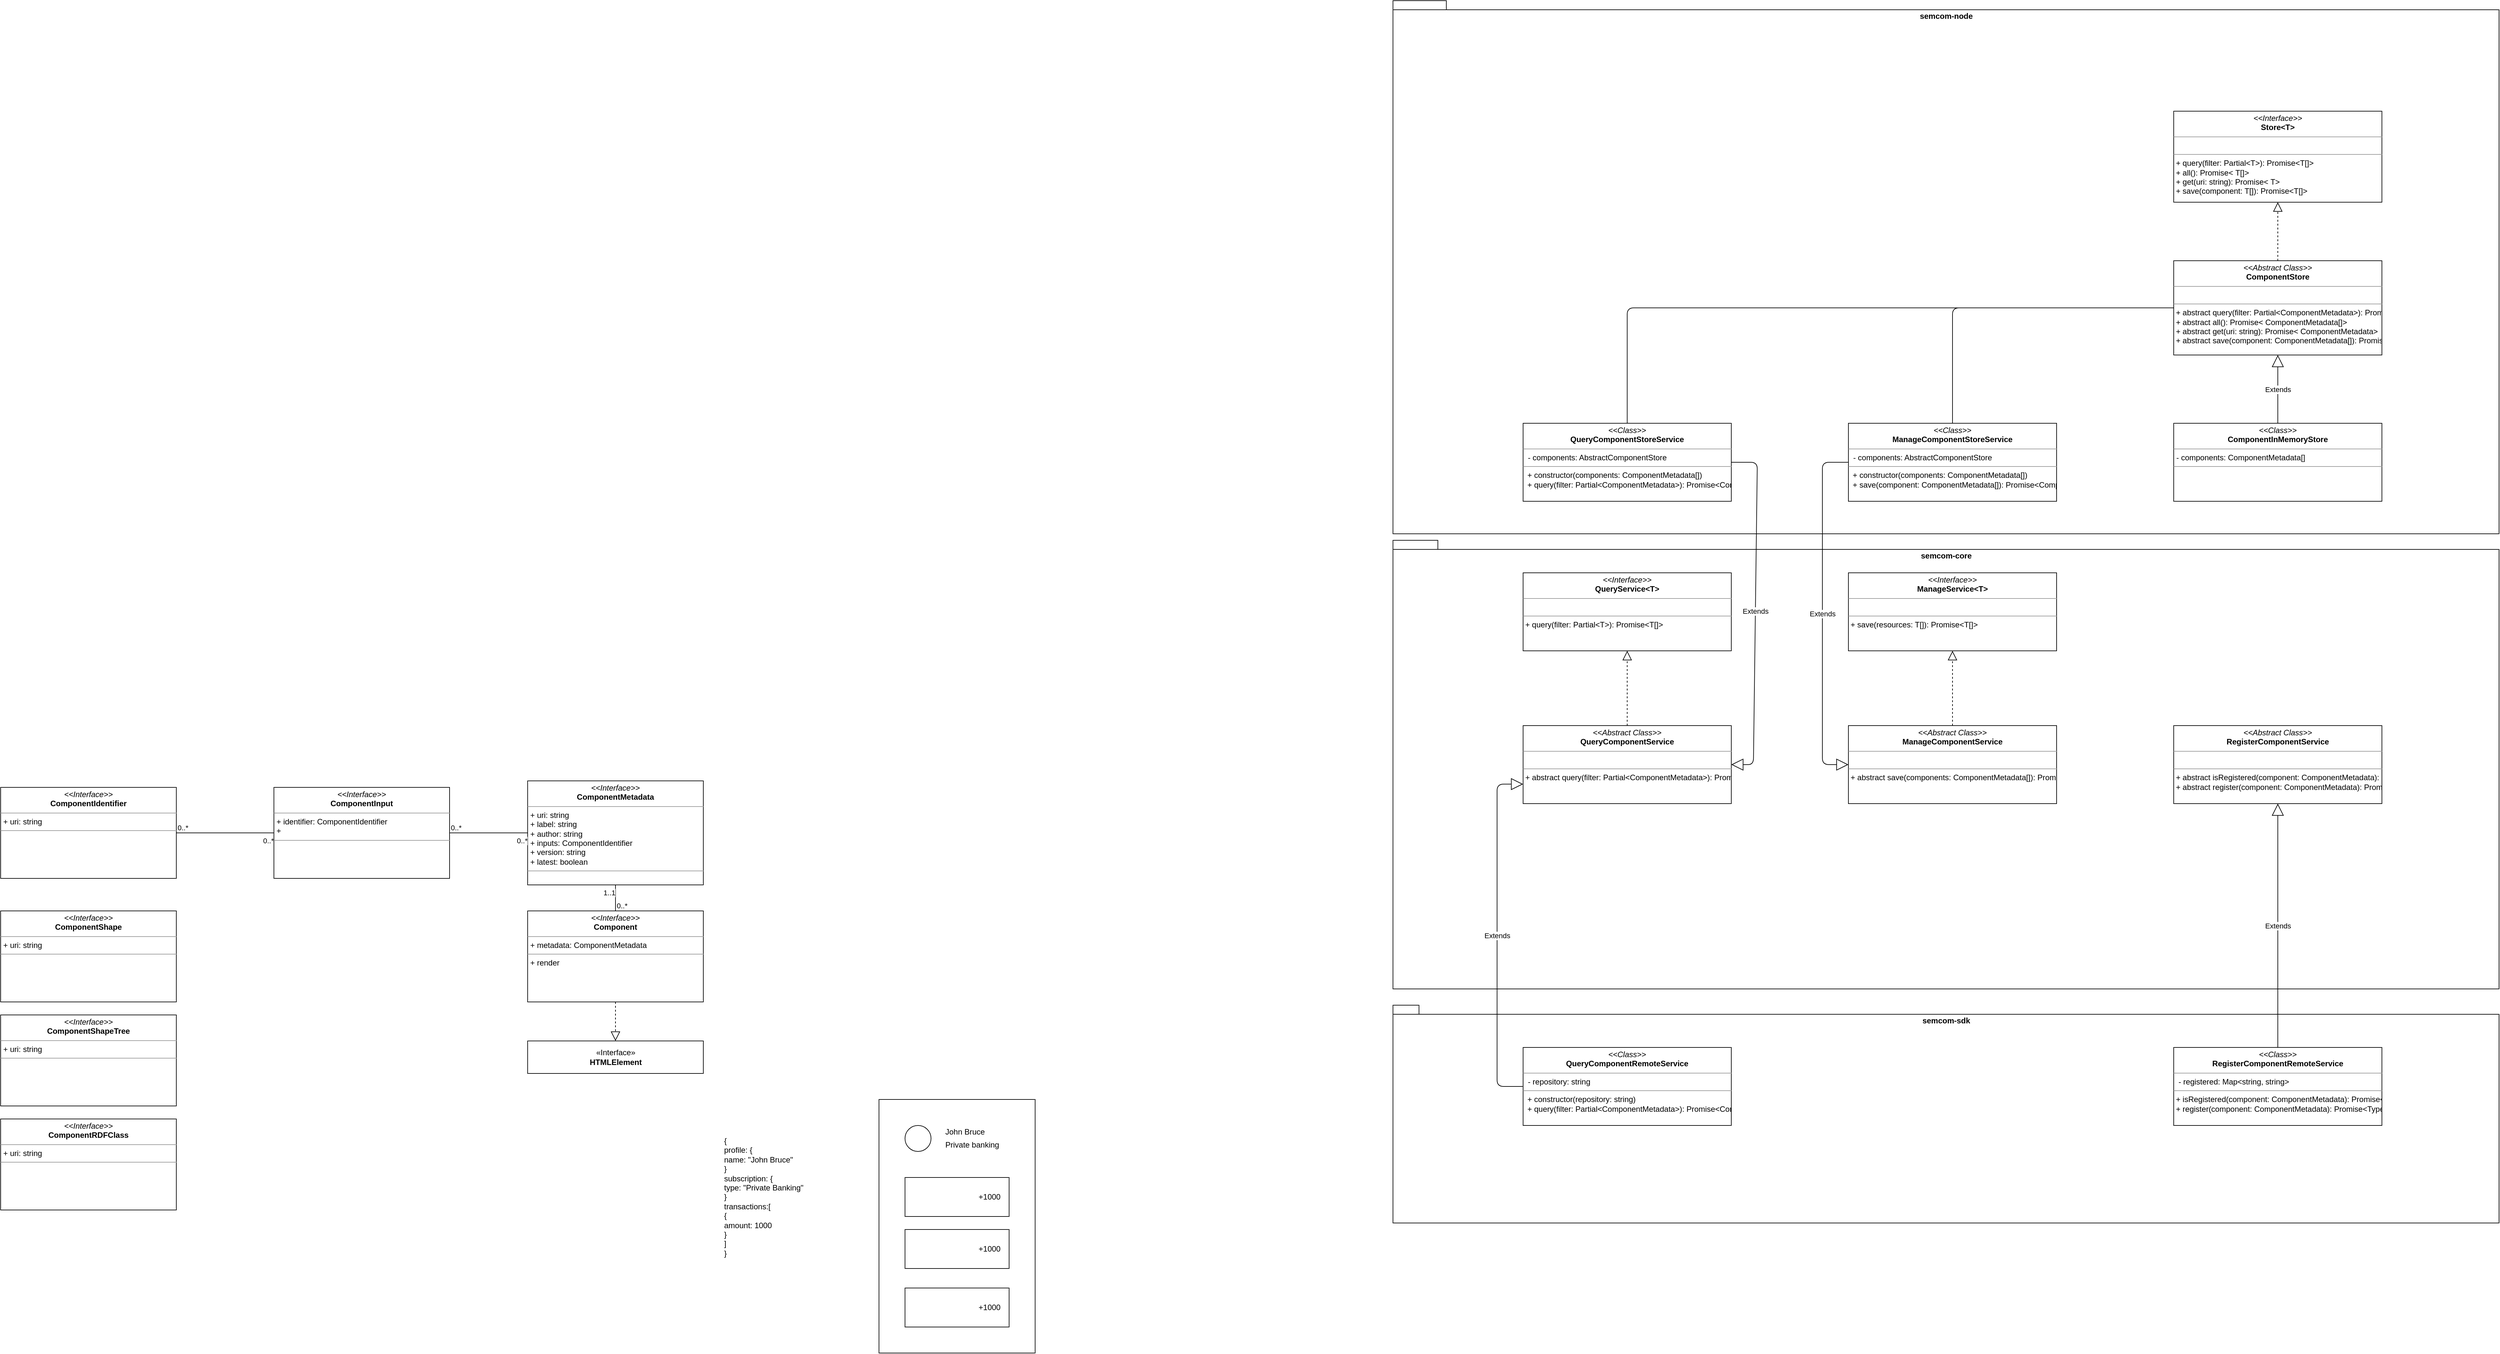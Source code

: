 <mxfile version="14.2.4" type="embed">
    <diagram id="BmUuakXQ_GV8tHtZ7MqW" name="Page-1">
        <mxGraphModel dx="2291" dy="1985" grid="1" gridSize="10" guides="1" tooltips="1" connect="1" arrows="1" fold="1" page="1" pageScale="1" pageWidth="827" pageHeight="1169" math="0" shadow="0">
            <root>
                <mxCell id="0"/>
                <mxCell id="1" parent="0"/>
                <mxCell id="115" value="semcom-node" style="shape=folder;fontStyle=1;spacingTop=10;tabWidth=40;tabHeight=14;tabPosition=left;html=1;verticalAlign=top;" parent="1" vertex="1">
                    <mxGeometry x="1340" y="-960" width="1700" height="820" as="geometry"/>
                </mxCell>
                <mxCell id="101" value="semcom-core" style="shape=folder;fontStyle=1;spacingTop=10;tabWidth=40;tabHeight=14;tabPosition=left;html=1;verticalAlign=top;" parent="1" vertex="1">
                    <mxGeometry x="1340" y="-130" width="1700" height="690" as="geometry"/>
                </mxCell>
                <mxCell id="11" value="&lt;p style=&quot;margin: 0px ; margin-top: 4px ; text-align: center&quot;&gt;&lt;i&gt;&amp;lt;&amp;lt;Interface&amp;gt;&amp;gt;&lt;/i&gt;&lt;br&gt;&lt;b&gt;ComponentMetadata&lt;/b&gt;&lt;/p&gt;&lt;hr size=&quot;1&quot;&gt;&lt;p style=&quot;margin: 0px ; margin-left: 4px&quot;&gt;+ uri: string&lt;/p&gt;&lt;p style=&quot;margin: 0px ; margin-left: 4px&quot;&gt;+ label: string&lt;/p&gt;&lt;p style=&quot;margin: 0px ; margin-left: 4px&quot;&gt;+ author: string&lt;/p&gt;&lt;p style=&quot;margin: 0px ; margin-left: 4px&quot;&gt;+ inputs: ComponentIdentifier&lt;/p&gt;&lt;p style=&quot;margin: 0px ; margin-left: 4px&quot;&gt;+ version: string&lt;br&gt;&lt;/p&gt;&lt;p style=&quot;margin: 0px ; margin-left: 4px&quot;&gt;+ latest: boolean&lt;br&gt;&lt;/p&gt;&lt;hr size=&quot;1&quot;&gt;&lt;p style=&quot;margin: 0px ; margin-left: 4px&quot;&gt;&lt;br&gt;&lt;/p&gt;" style="verticalAlign=top;align=left;overflow=fill;fontSize=12;fontFamily=Helvetica;html=1;" parent="1" vertex="1">
                    <mxGeometry x="10" y="240" width="270" height="160" as="geometry"/>
                </mxCell>
                <mxCell id="14" value="&lt;p style=&quot;margin: 0px ; margin-top: 4px ; text-align: center&quot;&gt;&lt;i&gt;&amp;lt;&amp;lt;Interface&amp;gt;&amp;gt;&lt;/i&gt;&lt;br&gt;&lt;b&gt;Component&lt;/b&gt;&lt;/p&gt;&lt;hr size=&quot;1&quot;&gt;&lt;p style=&quot;margin: 0px ; margin-left: 4px&quot;&gt;+ metadata: ComponentMetadata&lt;/p&gt;&lt;hr size=&quot;1&quot;&gt;&lt;p style=&quot;margin: 0px ; margin-left: 4px&quot;&gt;+ render&lt;/p&gt;" style="verticalAlign=top;align=left;overflow=fill;fontSize=12;fontFamily=Helvetica;html=1;" parent="1" vertex="1">
                    <mxGeometry x="10" y="440" width="270" height="140" as="geometry"/>
                </mxCell>
                <mxCell id="15" value="" style="endArrow=none;html=1;edgeStyle=orthogonalEdgeStyle;exitX=0.5;exitY=0;exitDx=0;exitDy=0;entryX=0.5;entryY=1;entryDx=0;entryDy=0;" parent="1" source="14" target="11" edge="1">
                    <mxGeometry relative="1" as="geometry">
                        <mxPoint x="330" y="350" as="sourcePoint"/>
                        <mxPoint x="490" y="350" as="targetPoint"/>
                    </mxGeometry>
                </mxCell>
                <mxCell id="16" value="0..*" style="edgeLabel;resizable=0;html=1;align=left;verticalAlign=bottom;" parent="15" connectable="0" vertex="1">
                    <mxGeometry x="-1" relative="1" as="geometry"/>
                </mxCell>
                <mxCell id="17" value="1..1" style="edgeLabel;resizable=0;html=1;align=right;verticalAlign=bottom;" parent="15" connectable="0" vertex="1">
                    <mxGeometry x="1" relative="1" as="geometry">
                        <mxPoint y="20" as="offset"/>
                    </mxGeometry>
                </mxCell>
                <mxCell id="20" value="&lt;p style=&quot;margin: 0px ; margin-top: 4px ; text-align: center&quot;&gt;&lt;i&gt;&amp;lt;&amp;lt;Interface&amp;gt;&amp;gt;&lt;/i&gt;&lt;br&gt;&lt;b&gt;ComponentIdentifier&lt;/b&gt;&lt;/p&gt;&lt;hr size=&quot;1&quot;&gt;&lt;p style=&quot;margin: 0px ; margin-left: 4px&quot;&gt;+ uri: string&lt;/p&gt;&lt;hr size=&quot;1&quot;&gt;&lt;p style=&quot;margin: 0px ; margin-left: 4px&quot;&gt;&lt;br&gt;&lt;/p&gt;" style="verticalAlign=top;align=left;overflow=fill;fontSize=12;fontFamily=Helvetica;html=1;" parent="1" vertex="1">
                    <mxGeometry x="-800" y="250" width="270" height="140" as="geometry"/>
                </mxCell>
                <mxCell id="22" value="&lt;p style=&quot;margin: 0px ; margin-top: 4px ; text-align: center&quot;&gt;&lt;i&gt;&amp;lt;&amp;lt;Interface&amp;gt;&amp;gt;&lt;/i&gt;&lt;br&gt;&lt;b&gt;ComponentShape&lt;/b&gt;&lt;/p&gt;&lt;hr size=&quot;1&quot;&gt;&lt;p style=&quot;margin: 0px ; margin-left: 4px&quot;&gt;+ uri: string&lt;/p&gt;&lt;hr size=&quot;1&quot;&gt;&lt;p style=&quot;margin: 0px ; margin-left: 4px&quot;&gt;&lt;br&gt;&lt;/p&gt;" style="verticalAlign=top;align=left;overflow=fill;fontSize=12;fontFamily=Helvetica;html=1;" parent="1" vertex="1">
                    <mxGeometry x="-800" y="440" width="270" height="140" as="geometry"/>
                </mxCell>
                <mxCell id="23" value="&lt;p style=&quot;margin: 0px ; margin-top: 4px ; text-align: center&quot;&gt;&lt;i&gt;&amp;lt;&amp;lt;Interface&amp;gt;&amp;gt;&lt;/i&gt;&lt;br&gt;&lt;b&gt;ComponentShapeTree&lt;/b&gt;&lt;/p&gt;&lt;hr size=&quot;1&quot;&gt;&lt;p style=&quot;margin: 0px ; margin-left: 4px&quot;&gt;+ uri: string&lt;/p&gt;&lt;hr size=&quot;1&quot;&gt;&lt;p style=&quot;margin: 0px ; margin-left: 4px&quot;&gt;&lt;br&gt;&lt;/p&gt;" style="verticalAlign=top;align=left;overflow=fill;fontSize=12;fontFamily=Helvetica;html=1;" parent="1" vertex="1">
                    <mxGeometry x="-800" y="600" width="270" height="140" as="geometry"/>
                </mxCell>
                <mxCell id="24" value="&lt;p style=&quot;margin: 0px ; margin-top: 4px ; text-align: center&quot;&gt;&lt;i&gt;&amp;lt;&amp;lt;Interface&amp;gt;&amp;gt;&lt;/i&gt;&lt;br&gt;&lt;b&gt;ComponentRDFClass&lt;/b&gt;&lt;/p&gt;&lt;hr size=&quot;1&quot;&gt;&lt;p style=&quot;margin: 0px ; margin-left: 4px&quot;&gt;+ uri: string&lt;/p&gt;&lt;hr size=&quot;1&quot;&gt;&lt;p style=&quot;margin: 0px ; margin-left: 4px&quot;&gt;&lt;br&gt;&lt;/p&gt;" style="verticalAlign=top;align=left;overflow=fill;fontSize=12;fontFamily=Helvetica;html=1;" parent="1" vertex="1">
                    <mxGeometry x="-800" y="760" width="270" height="140" as="geometry"/>
                </mxCell>
                <mxCell id="25" value="" style="endArrow=none;html=1;edgeStyle=orthogonalEdgeStyle;exitX=1;exitY=0.5;exitDx=0;exitDy=0;entryX=0;entryY=0.5;entryDx=0;entryDy=0;" parent="1" source="20" target="28" edge="1">
                    <mxGeometry relative="1" as="geometry">
                        <mxPoint x="-40" y="310" as="sourcePoint"/>
                        <mxPoint x="-320" y="290" as="targetPoint"/>
                    </mxGeometry>
                </mxCell>
                <mxCell id="26" value="0..*" style="edgeLabel;resizable=0;html=1;align=left;verticalAlign=bottom;" parent="25" connectable="0" vertex="1">
                    <mxGeometry x="-1" relative="1" as="geometry"/>
                </mxCell>
                <mxCell id="27" value="0..*" style="edgeLabel;resizable=0;html=1;align=right;verticalAlign=bottom;" parent="25" connectable="0" vertex="1">
                    <mxGeometry x="1" relative="1" as="geometry">
                        <mxPoint y="20" as="offset"/>
                    </mxGeometry>
                </mxCell>
                <mxCell id="28" value="&lt;p style=&quot;margin: 0px ; margin-top: 4px ; text-align: center&quot;&gt;&lt;i&gt;&amp;lt;&amp;lt;Interface&amp;gt;&amp;gt;&lt;/i&gt;&lt;br&gt;&lt;b&gt;ComponentInput&lt;/b&gt;&lt;/p&gt;&lt;hr size=&quot;1&quot;&gt;&lt;p style=&quot;margin: 0px ; margin-left: 4px&quot;&gt;+ identifier: ComponentIdentifier&lt;/p&gt;&lt;p style=&quot;margin: 0px ; margin-left: 4px&quot;&gt;+&amp;nbsp;&lt;/p&gt;&lt;hr size=&quot;1&quot;&gt;&lt;p style=&quot;margin: 0px ; margin-left: 4px&quot;&gt;&lt;br&gt;&lt;/p&gt;" style="verticalAlign=top;align=left;overflow=fill;fontSize=12;fontFamily=Helvetica;html=1;" parent="1" vertex="1">
                    <mxGeometry x="-380" y="250" width="270" height="140" as="geometry"/>
                </mxCell>
                <mxCell id="29" value="" style="rounded=0;whiteSpace=wrap;html=1;" parent="1" vertex="1">
                    <mxGeometry x="550" y="730" width="240" height="390" as="geometry"/>
                </mxCell>
                <mxCell id="30" value="" style="ellipse;whiteSpace=wrap;html=1;aspect=fixed;" parent="1" vertex="1">
                    <mxGeometry x="590" y="770" width="40" height="40" as="geometry"/>
                </mxCell>
                <mxCell id="31" value="John Bruce" style="text;html=1;strokeColor=none;fillColor=none;align=left;verticalAlign=middle;whiteSpace=wrap;rounded=0;" parent="1" vertex="1">
                    <mxGeometry x="650" y="770" width="110" height="20" as="geometry"/>
                </mxCell>
                <mxCell id="32" value="Private banking" style="text;html=1;strokeColor=none;fillColor=none;align=left;verticalAlign=middle;whiteSpace=wrap;rounded=0;" parent="1" vertex="1">
                    <mxGeometry x="650" y="790" width="110" height="20" as="geometry"/>
                </mxCell>
                <mxCell id="33" value="" style="rounded=0;whiteSpace=wrap;html=1;align=left;" parent="1" vertex="1">
                    <mxGeometry x="590" y="850" width="160" height="60" as="geometry"/>
                </mxCell>
                <mxCell id="35" value="" style="rounded=0;whiteSpace=wrap;html=1;align=left;" parent="1" vertex="1">
                    <mxGeometry x="590" y="930" width="160" height="60" as="geometry"/>
                </mxCell>
                <mxCell id="36" value="" style="rounded=0;whiteSpace=wrap;html=1;align=left;" parent="1" vertex="1">
                    <mxGeometry x="590" y="1020" width="160" height="60" as="geometry"/>
                </mxCell>
                <mxCell id="37" value="+1000" style="text;html=1;strokeColor=none;fillColor=none;align=center;verticalAlign=middle;whiteSpace=wrap;rounded=0;" parent="1" vertex="1">
                    <mxGeometry x="700" y="870" width="40" height="20" as="geometry"/>
                </mxCell>
                <mxCell id="38" value="+1000" style="text;html=1;strokeColor=none;fillColor=none;align=center;verticalAlign=middle;whiteSpace=wrap;rounded=0;" parent="1" vertex="1">
                    <mxGeometry x="700" y="950" width="40" height="20" as="geometry"/>
                </mxCell>
                <mxCell id="39" value="+1000" style="text;html=1;strokeColor=none;fillColor=none;align=center;verticalAlign=middle;whiteSpace=wrap;rounded=0;" parent="1" vertex="1">
                    <mxGeometry x="700" y="1040" width="40" height="20" as="geometry"/>
                </mxCell>
                <mxCell id="40" value="{&lt;br&gt;profile: {&lt;br&gt;name: &quot;John Bruce&quot;&lt;br&gt;}&lt;br&gt;subscription: {&lt;br&gt;type: &quot;Private Banking&quot;&lt;br&gt;}&lt;br&gt;transactions:[&lt;br&gt;{&lt;br&gt;amount: 1000&lt;br&gt;}&lt;br&gt;]&lt;br&gt;}&lt;br&gt;&lt;br&gt;" style="text;html=1;strokeColor=none;fillColor=none;align=left;verticalAlign=top;whiteSpace=wrap;rounded=0;" parent="1" vertex="1">
                    <mxGeometry x="310" y="780" width="170" height="210" as="geometry"/>
                </mxCell>
                <mxCell id="54" value="" style="endArrow=none;html=1;edgeStyle=orthogonalEdgeStyle;exitX=1;exitY=0.5;exitDx=0;exitDy=0;entryX=0;entryY=0.5;entryDx=0;entryDy=0;" parent="1" source="28" target="11" edge="1">
                    <mxGeometry relative="1" as="geometry">
                        <mxPoint x="-520" y="320" as="sourcePoint"/>
                        <mxPoint x="-370" y="320" as="targetPoint"/>
                    </mxGeometry>
                </mxCell>
                <mxCell id="55" value="0..*" style="edgeLabel;resizable=0;html=1;align=left;verticalAlign=bottom;" parent="54" connectable="0" vertex="1">
                    <mxGeometry x="-1" relative="1" as="geometry"/>
                </mxCell>
                <mxCell id="56" value="0..*" style="edgeLabel;resizable=0;html=1;align=right;verticalAlign=bottom;" parent="54" connectable="0" vertex="1">
                    <mxGeometry x="1" relative="1" as="geometry">
                        <mxPoint y="20" as="offset"/>
                    </mxGeometry>
                </mxCell>
                <mxCell id="57" value="«Interface»&lt;br&gt;&lt;b&gt;HTMLElement&lt;/b&gt;" style="html=1;" parent="1" vertex="1">
                    <mxGeometry x="10" y="640" width="270" height="50" as="geometry"/>
                </mxCell>
                <mxCell id="58" value="" style="endArrow=block;dashed=1;endFill=0;endSize=12;html=1;entryX=0.5;entryY=0;entryDx=0;entryDy=0;exitX=0.5;exitY=1;exitDx=0;exitDy=0;" parent="1" source="14" target="57" edge="1">
                    <mxGeometry width="160" relative="1" as="geometry">
                        <mxPoint y="580" as="sourcePoint"/>
                        <mxPoint x="150" y="600" as="targetPoint"/>
                    </mxGeometry>
                </mxCell>
                <mxCell id="94" value="&lt;p style=&quot;margin: 0px ; margin-top: 4px ; text-align: center&quot;&gt;&lt;i&gt;&amp;lt;&amp;lt;Interface&amp;gt;&amp;gt;&lt;/i&gt;&lt;br&gt;&lt;b&gt;QueryService&amp;lt;T&amp;gt;&lt;/b&gt;&lt;/p&gt;&lt;hr size=&quot;1&quot;&gt;&lt;p style=&quot;margin: 0px ; margin-left: 4px&quot;&gt;&lt;br&gt;&lt;/p&gt;&lt;hr size=&quot;1&quot;&gt;&amp;nbsp;+ query(filter: Partial&amp;lt;T&amp;gt;): Promise&amp;lt;T[]&amp;gt;" style="verticalAlign=top;align=left;overflow=fill;fontSize=12;fontFamily=Helvetica;html=1;" parent="1" vertex="1">
                    <mxGeometry x="1540" y="-80" width="320" height="120" as="geometry"/>
                </mxCell>
                <mxCell id="96" value="&lt;p style=&quot;margin: 0px ; margin-top: 4px ; text-align: center&quot;&gt;&lt;i&gt;&amp;lt;&amp;lt;Abstract Class&amp;gt;&amp;gt;&lt;/i&gt;&lt;br&gt;&lt;b&gt;QueryComponentService&lt;/b&gt;&lt;/p&gt;&lt;hr size=&quot;1&quot;&gt;&lt;p style=&quot;margin: 0px ; margin-left: 4px&quot;&gt;&lt;br&gt;&lt;/p&gt;&lt;hr size=&quot;1&quot;&gt;&amp;nbsp;+ abstract query(filter: Partial&amp;lt;ComponentMetadata&amp;gt;): Promise&amp;lt;ComponentMetadata[]&amp;gt;" style="verticalAlign=top;align=left;overflow=fill;fontSize=12;fontFamily=Helvetica;html=1;" parent="1" vertex="1">
                    <mxGeometry x="1540" y="155" width="320" height="120" as="geometry"/>
                </mxCell>
                <mxCell id="98" value="&lt;p style=&quot;margin: 0px ; margin-top: 4px ; text-align: center&quot;&gt;&lt;i&gt;&amp;lt;&amp;lt;Class&amp;gt;&amp;gt;&lt;/i&gt;&lt;br&gt;&lt;b&gt;QueryComponentStore&lt;/b&gt;&lt;b&gt;Service&lt;/b&gt;&lt;/p&gt;&lt;hr size=&quot;1&quot;&gt;&lt;p style=&quot;margin: 0px ; margin-left: 4px&quot;&gt;&amp;nbsp;- components: AbstractComponentStore&lt;/p&gt;&lt;hr size=&quot;1&quot;&gt;&amp;nbsp; + constructor(components: ComponentMetadata[])&lt;br&gt;&amp;nbsp; + query(filter: Partial&amp;lt;ComponentMetadata&amp;gt;): Promise&amp;lt;ComponentMetadata[]&amp;gt;" style="verticalAlign=top;align=left;overflow=fill;fontSize=12;fontFamily=Helvetica;html=1;" parent="1" vertex="1">
                    <mxGeometry x="1540" y="-310" width="320" height="120" as="geometry"/>
                </mxCell>
                <mxCell id="99" value="" style="endArrow=block;dashed=1;endFill=0;endSize=12;html=1;exitX=0.5;exitY=0;exitDx=0;exitDy=0;entryX=0.5;entryY=1;entryDx=0;entryDy=0;" parent="1" source="96" target="94" edge="1">
                    <mxGeometry width="160" relative="1" as="geometry">
                        <mxPoint x="1510" y="230" as="sourcePoint"/>
                        <mxPoint x="1970" y="230" as="targetPoint"/>
                        <Array as="points"/>
                    </mxGeometry>
                </mxCell>
                <mxCell id="103" value="Extends" style="endArrow=block;endSize=16;endFill=0;html=1;entryX=1;entryY=0.5;entryDx=0;entryDy=0;exitX=1;exitY=0.5;exitDx=0;exitDy=0;" parent="1" source="98" target="96" edge="1">
                    <mxGeometry width="160" relative="1" as="geometry">
                        <mxPoint x="1980.0" y="440" as="sourcePoint"/>
                        <mxPoint x="1980.0" y="320.0" as="targetPoint"/>
                        <Array as="points">
                            <mxPoint x="1900" y="-250"/>
                            <mxPoint x="1894" y="215"/>
                        </Array>
                    </mxGeometry>
                </mxCell>
                <mxCell id="104" value="&lt;p style=&quot;margin: 0px ; margin-top: 4px ; text-align: center&quot;&gt;&lt;i&gt;&amp;lt;&amp;lt;Interface&amp;gt;&amp;gt;&lt;/i&gt;&lt;br&gt;&lt;b&gt;ManageService&amp;lt;T&amp;gt;&lt;/b&gt;&lt;/p&gt;&lt;hr size=&quot;1&quot;&gt;&lt;p style=&quot;margin: 0px ; margin-left: 4px&quot;&gt;&lt;br&gt;&lt;/p&gt;&lt;hr size=&quot;1&quot;&gt;&amp;nbsp;+ save(resources: T[]): Promise&amp;lt;T[]&amp;gt;" style="verticalAlign=top;align=left;overflow=fill;fontSize=12;fontFamily=Helvetica;html=1;" parent="1" vertex="1">
                    <mxGeometry x="2040" y="-80" width="320" height="120" as="geometry"/>
                </mxCell>
                <mxCell id="105" value="&lt;p style=&quot;margin: 0px ; margin-top: 4px ; text-align: center&quot;&gt;&lt;i&gt;&amp;lt;&amp;lt;Abstract Class&amp;gt;&amp;gt;&lt;/i&gt;&lt;br&gt;&lt;b&gt;ManageComponentService&lt;/b&gt;&lt;/p&gt;&lt;hr size=&quot;1&quot;&gt;&lt;p style=&quot;margin: 0px ; margin-left: 4px&quot;&gt;&lt;br&gt;&lt;/p&gt;&lt;hr size=&quot;1&quot;&gt;&amp;nbsp;+ abstract save(components: ComponentMetadata[]): Promise&amp;lt;ComponentMetadata[]&amp;gt;" style="verticalAlign=top;align=left;overflow=fill;fontSize=12;fontFamily=Helvetica;html=1;" parent="1" vertex="1">
                    <mxGeometry x="2040" y="155" width="320" height="120" as="geometry"/>
                </mxCell>
                <mxCell id="106" value="&lt;p style=&quot;margin: 0px ; margin-top: 4px ; text-align: center&quot;&gt;&lt;i&gt;&amp;lt;&amp;lt;Class&amp;gt;&amp;gt;&lt;/i&gt;&lt;br&gt;&lt;b&gt;ManageComponentStoreService&lt;/b&gt;&lt;/p&gt;&lt;hr size=&quot;1&quot;&gt;&lt;p style=&quot;margin: 0px ; margin-left: 4px&quot;&gt;&amp;nbsp;- components: AbstractComponentStore&lt;/p&gt;&lt;hr size=&quot;1&quot;&gt;&amp;nbsp; + constructor(components: ComponentMetadata[])&lt;br&gt;&amp;nbsp; + save(component: ComponentMetadata[]): Promise&amp;lt;ComponentMetadata[]&amp;gt;" style="verticalAlign=top;align=left;overflow=fill;fontSize=12;fontFamily=Helvetica;html=1;" parent="1" vertex="1">
                    <mxGeometry x="2040" y="-310" width="320" height="120" as="geometry"/>
                </mxCell>
                <mxCell id="107" value="Extends" style="endArrow=block;endSize=16;endFill=0;html=1;entryX=0;entryY=0.5;entryDx=0;entryDy=0;exitX=0;exitY=0.5;exitDx=0;exitDy=0;" parent="1" source="106" target="105" edge="1">
                    <mxGeometry width="160" relative="1" as="geometry">
                        <mxPoint x="2420.0" y="440" as="sourcePoint"/>
                        <mxPoint x="2420.0" y="320.0" as="targetPoint"/>
                        <Array as="points">
                            <mxPoint x="2000" y="-250"/>
                            <mxPoint x="2000" y="215"/>
                        </Array>
                    </mxGeometry>
                </mxCell>
                <mxCell id="108" value="" style="endArrow=block;dashed=1;endFill=0;endSize=12;html=1;entryX=0.5;entryY=1;entryDx=0;entryDy=0;exitX=0.5;exitY=0;exitDx=0;exitDy=0;" parent="1" source="105" target="104" edge="1">
                    <mxGeometry width="160" relative="1" as="geometry">
                        <mxPoint x="2290" y="200" as="sourcePoint"/>
                        <mxPoint x="2450" y="200" as="targetPoint"/>
                    </mxGeometry>
                </mxCell>
                <mxCell id="118" value="semcom-sdk" style="shape=folder;fontStyle=1;spacingTop=10;tabWidth=40;tabHeight=14;tabPosition=left;html=1;verticalAlign=top;" parent="1" vertex="1">
                    <mxGeometry x="1340" y="585" width="1700" height="335" as="geometry"/>
                </mxCell>
                <mxCell id="120" value="&lt;p style=&quot;margin: 0px ; margin-top: 4px ; text-align: center&quot;&gt;&lt;i&gt;&amp;lt;&amp;lt;Class&amp;gt;&amp;gt;&lt;/i&gt;&lt;br&gt;&lt;b&gt;QueryComponentRemoteService&lt;/b&gt;&lt;/p&gt;&lt;hr size=&quot;1&quot;&gt;&lt;p style=&quot;margin: 0px ; margin-left: 4px&quot;&gt;&amp;nbsp;- repository: string&lt;/p&gt;&lt;hr size=&quot;1&quot;&gt;&amp;nbsp; + constructor(repository: string)&lt;br&gt;&amp;nbsp; + query(filter: Partial&amp;lt;ComponentMetadata&amp;gt;): Promise&amp;lt;ComponentMetadata[]&amp;gt;" style="verticalAlign=top;align=left;overflow=fill;fontSize=12;fontFamily=Helvetica;html=1;" parent="1" vertex="1">
                    <mxGeometry x="1540" y="650" width="320" height="120" as="geometry"/>
                </mxCell>
                <mxCell id="121" value="Extends" style="endArrow=block;endSize=16;endFill=0;html=1;entryX=0;entryY=0.75;entryDx=0;entryDy=0;exitX=0;exitY=0.5;exitDx=0;exitDy=0;" parent="1" source="120" target="96" edge="1">
                    <mxGeometry width="160" relative="1" as="geometry">
                        <mxPoint x="2370" y="740" as="sourcePoint"/>
                        <mxPoint x="2370" y="620" as="targetPoint"/>
                        <Array as="points">
                            <mxPoint x="1500" y="710"/>
                            <mxPoint x="1500" y="245"/>
                        </Array>
                    </mxGeometry>
                </mxCell>
                <mxCell id="122" value="&lt;p style=&quot;margin: 0px ; margin-top: 4px ; text-align: center&quot;&gt;&lt;i&gt;&amp;lt;&amp;lt;Abstract Class&amp;gt;&amp;gt;&lt;/i&gt;&lt;br&gt;&lt;b&gt;RegisterComponentService&lt;/b&gt;&lt;/p&gt;&lt;hr size=&quot;1&quot;&gt;&lt;p style=&quot;margin: 0px ; margin-left: 4px&quot;&gt;&lt;br&gt;&lt;/p&gt;&lt;hr size=&quot;1&quot;&gt;&amp;nbsp;+ abstract isRegistered(component: ComponentMetadata): Promise&amp;lt;boolean&amp;gt;&lt;br&gt;&amp;nbsp;+ abstract register(component: ComponentMetadata): Promise&amp;lt;Type&amp;gt;" style="verticalAlign=top;align=left;overflow=fill;fontSize=12;fontFamily=Helvetica;html=1;" parent="1" vertex="1">
                    <mxGeometry x="2540" y="155" width="320" height="120" as="geometry"/>
                </mxCell>
                <mxCell id="123" value="&lt;p style=&quot;margin: 0px ; margin-top: 4px ; text-align: center&quot;&gt;&lt;i&gt;&amp;lt;&amp;lt;Class&amp;gt;&amp;gt;&lt;/i&gt;&lt;br&gt;&lt;b&gt;RegisterComponentRemoteService&lt;/b&gt;&lt;/p&gt;&lt;hr size=&quot;1&quot;&gt;&lt;p style=&quot;margin: 0px ; margin-left: 4px&quot;&gt;&amp;nbsp;- registered: Map&amp;lt;string, string&amp;gt;&lt;/p&gt;&lt;hr size=&quot;1&quot;&gt;&amp;nbsp;+ isRegistered(component: ComponentMetadata): Promise&amp;lt;boolean&amp;gt;&lt;br&gt;&amp;nbsp;+ register(component: ComponentMetadata): Promise&amp;lt;Type extends Component&amp;gt;" style="verticalAlign=top;align=left;overflow=fill;fontSize=12;fontFamily=Helvetica;html=1;" parent="1" vertex="1">
                    <mxGeometry x="2540" y="650" width="320" height="120" as="geometry"/>
                </mxCell>
                <mxCell id="124" value="Extends" style="endArrow=block;endSize=16;endFill=0;html=1;entryX=0.5;entryY=1;entryDx=0;entryDy=0;exitX=0.5;exitY=0;exitDx=0;exitDy=0;" parent="1" source="123" target="122" edge="1">
                    <mxGeometry width="160" relative="1" as="geometry">
                        <mxPoint x="2570" y="410" as="sourcePoint"/>
                        <mxPoint x="2570" y="290" as="targetPoint"/>
                    </mxGeometry>
                </mxCell>
                <mxCell id="126" value="&lt;p style=&quot;margin: 0px ; margin-top: 4px ; text-align: center&quot;&gt;&lt;i&gt;&amp;lt;&amp;lt;Class&amp;gt;&amp;gt;&lt;/i&gt;&lt;br&gt;&lt;b&gt;ComponentInMemoryStore&lt;/b&gt;&lt;/p&gt;&lt;hr size=&quot;1&quot;&gt;&lt;p style=&quot;margin: 0px ; margin-left: 4px&quot;&gt;- components: ComponentMetadata[]&lt;br&gt;&lt;/p&gt;&lt;hr size=&quot;1&quot;&gt;" style="verticalAlign=top;align=left;overflow=fill;fontSize=12;fontFamily=Helvetica;html=1;" parent="1" vertex="1">
                    <mxGeometry x="2540" y="-310" width="320" height="120" as="geometry"/>
                </mxCell>
                <mxCell id="131" value="Extends" style="endArrow=block;endSize=16;endFill=0;html=1;exitX=0.5;exitY=0;exitDx=0;exitDy=0;entryX=0.5;entryY=1;entryDx=0;entryDy=0;" parent="1" source="126" target="125" edge="1">
                    <mxGeometry width="160" relative="1" as="geometry">
                        <mxPoint x="3039.41" y="-275" as="sourcePoint"/>
                        <mxPoint x="3039" y="-400" as="targetPoint"/>
                    </mxGeometry>
                </mxCell>
                <mxCell id="132" value="&lt;p style=&quot;margin: 0px ; margin-top: 4px ; text-align: center&quot;&gt;&lt;i&gt;&amp;lt;&amp;lt;Interface&amp;gt;&amp;gt;&lt;/i&gt;&lt;br&gt;&lt;b&gt;Store&amp;lt;T&amp;gt;&lt;/b&gt;&lt;/p&gt;&lt;hr size=&quot;1&quot;&gt;&lt;p style=&quot;margin: 0px ; margin-left: 4px&quot;&gt;&lt;br&gt;&lt;/p&gt;&lt;hr size=&quot;1&quot;&gt;&amp;nbsp;+ query(filter: Partial&amp;lt;T&amp;gt;): Promise&amp;lt;T[]&amp;gt;&lt;br&gt;&amp;nbsp;+ all(): Promise&amp;lt;&amp;nbsp;T[]&amp;gt;&lt;br&gt;&amp;nbsp;+ get(uri: string): Promise&amp;lt;&amp;nbsp;T&amp;gt;&lt;br&gt;&amp;nbsp;+ save(component: T[]): Promise&amp;lt;T[]&amp;gt;" style="verticalAlign=top;align=left;overflow=fill;fontSize=12;fontFamily=Helvetica;html=1;" parent="1" vertex="1">
                    <mxGeometry x="2540" y="-790" width="320" height="140" as="geometry"/>
                </mxCell>
                <mxCell id="133" value="" style="endArrow=block;dashed=1;endFill=0;endSize=12;html=1;exitX=0.5;exitY=0;exitDx=0;exitDy=0;entryX=0.5;entryY=1;entryDx=0;entryDy=0;" parent="1" source="125" target="132" edge="1">
                    <mxGeometry width="160" relative="1" as="geometry">
                        <mxPoint x="3039.29" y="-555" as="sourcePoint"/>
                        <mxPoint x="3039.29" y="-670.0" as="targetPoint"/>
                        <Array as="points"/>
                    </mxGeometry>
                </mxCell>
                <mxCell id="134" value="" style="endArrow=none;html=1;edgeStyle=orthogonalEdgeStyle;exitX=0;exitY=0.5;exitDx=0;exitDy=0;entryX=0.5;entryY=0;entryDx=0;entryDy=0;" parent="1" source="125" target="98" edge="1">
                    <mxGeometry relative="1" as="geometry">
                        <mxPoint x="1970" y="-480" as="sourcePoint"/>
                        <mxPoint x="1550" y="225" as="targetPoint"/>
                        <Array as="points">
                            <mxPoint x="1700" y="-487"/>
                        </Array>
                    </mxGeometry>
                </mxCell>
                <mxCell id="136" value="" style="endArrow=none;html=1;edgeStyle=orthogonalEdgeStyle;entryX=0.5;entryY=0;entryDx=0;entryDy=0;exitX=0;exitY=0.5;exitDx=0;exitDy=0;" parent="1" source="125" target="106" edge="1">
                    <mxGeometry relative="1" as="geometry">
                        <mxPoint x="2050" y="310" as="sourcePoint"/>
                        <mxPoint x="1790" y="410" as="targetPoint"/>
                        <Array as="points">
                            <mxPoint x="2200" y="-487"/>
                        </Array>
                    </mxGeometry>
                </mxCell>
                <mxCell id="125" value="&lt;p style=&quot;margin: 0px ; margin-top: 4px ; text-align: center&quot;&gt;&lt;i&gt;&amp;lt;&amp;lt;Abstract Class&amp;gt;&amp;gt;&lt;/i&gt;&lt;br&gt;&lt;b&gt;ComponentStore&lt;/b&gt;&lt;/p&gt;&lt;hr size=&quot;1&quot;&gt;&lt;p style=&quot;margin: 0px ; margin-left: 4px&quot;&gt;&amp;nbsp;&lt;/p&gt;&lt;hr size=&quot;1&quot;&gt;&amp;nbsp;+ abstract query(filter: Partial&amp;lt;ComponentMetadata&amp;gt;): Promise&amp;lt;ComponentMetadata[]&amp;gt;&lt;br&gt;&amp;nbsp;+ abstract all(): Promise&amp;lt;&amp;nbsp;ComponentMetadata[]&amp;gt;&lt;br&gt;&amp;nbsp;+ abstract get(uri: string): Promise&amp;lt;&amp;nbsp;ComponentMetadata&amp;gt;&lt;br&gt;&amp;nbsp;+ abstract save(component: ComponentMetadata[]): Promise&amp;lt;ComponentMetadata[]&amp;gt;" style="verticalAlign=top;align=left;overflow=fill;fontSize=12;fontFamily=Helvetica;html=1;" parent="1" vertex="1">
                    <mxGeometry x="2540" y="-560" width="320" height="145" as="geometry"/>
                </mxCell>
            </root>
        </mxGraphModel>
    </diagram>
</mxfile>
